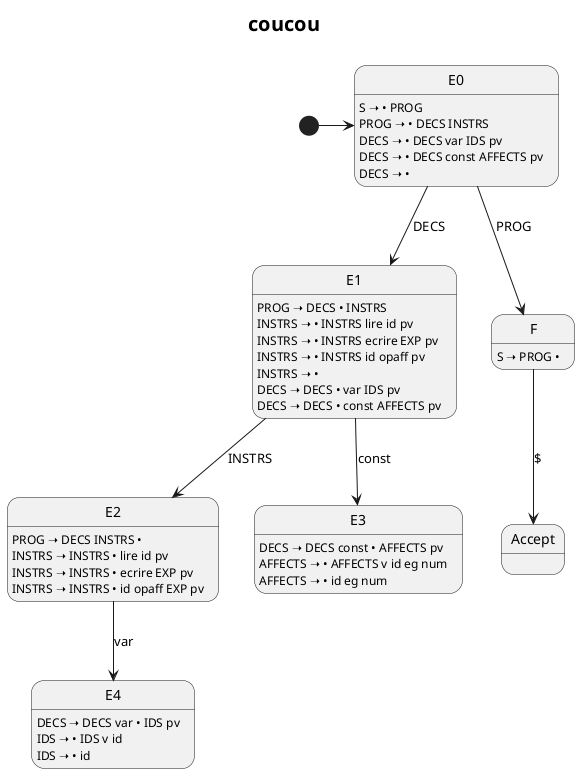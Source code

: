 @startuml
skinparam shadowing false
skinparam monochrome true
skinparam TitleFontSize 20
skinparam sequenceTitleFontSize 20
skinparam sequenceTitleFontStyle plain

title coucou\n----

!define __ ➝
!define O •
!define DECS DECS

[*] -> E0
state E0 : S __ O PROG
state E0 : PROG __ O DECS INSTRS
state E0 : DECS __ O DECS var IDS pv
state E0 : DECS __ O DECS const AFFECTS pv
state E0 : DECS __ O

state E1 : PROG __ DECS O INSTRS
state E1 : INSTRS __ O INSTRS lire id pv
state E1 : INSTRS __ O INSTRS ecrire EXP pv
state E1 : INSTRS __ O INSTRS id opaff pv
state E1 : INSTRS __ O
state E1 : DECS __ DECS O var IDS pv
state E1 : DECS __ DECS O const AFFECTS pv

state E2 : PROG __ DECS INSTRS O
state E2 : INSTRS __ INSTRS O lire id pv
state E2 : INSTRS __ INSTRS O ecrire EXP pv
state E2 : INSTRS __ INSTRS O id opaff EXP pv

state E3 : DECS __ DECS const O AFFECTS pv
state E3 : AFFECTS __ O AFFECTS v id eg num
state E3 : AFFECTS __ O id eg num

state E4 : DECS __ DECS var O IDS pv
state E4 : IDS __ O IDS v id
state E4 : IDS __ O id

state F : S __ PROG O
state Accept

E0 --> E1 : DECS
E1 --> E2 : INSTRS
F --> Accept : $
E0 --> F : PROG
E1 --> E3 : const
E2 --> E4 : var

@enduml
